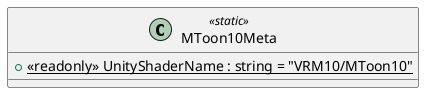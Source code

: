 @startuml
class MToon10Meta <<static>> {
    + {static} <<readonly>> UnityShaderName : string = "VRM10/MToon10"
}
@enduml
